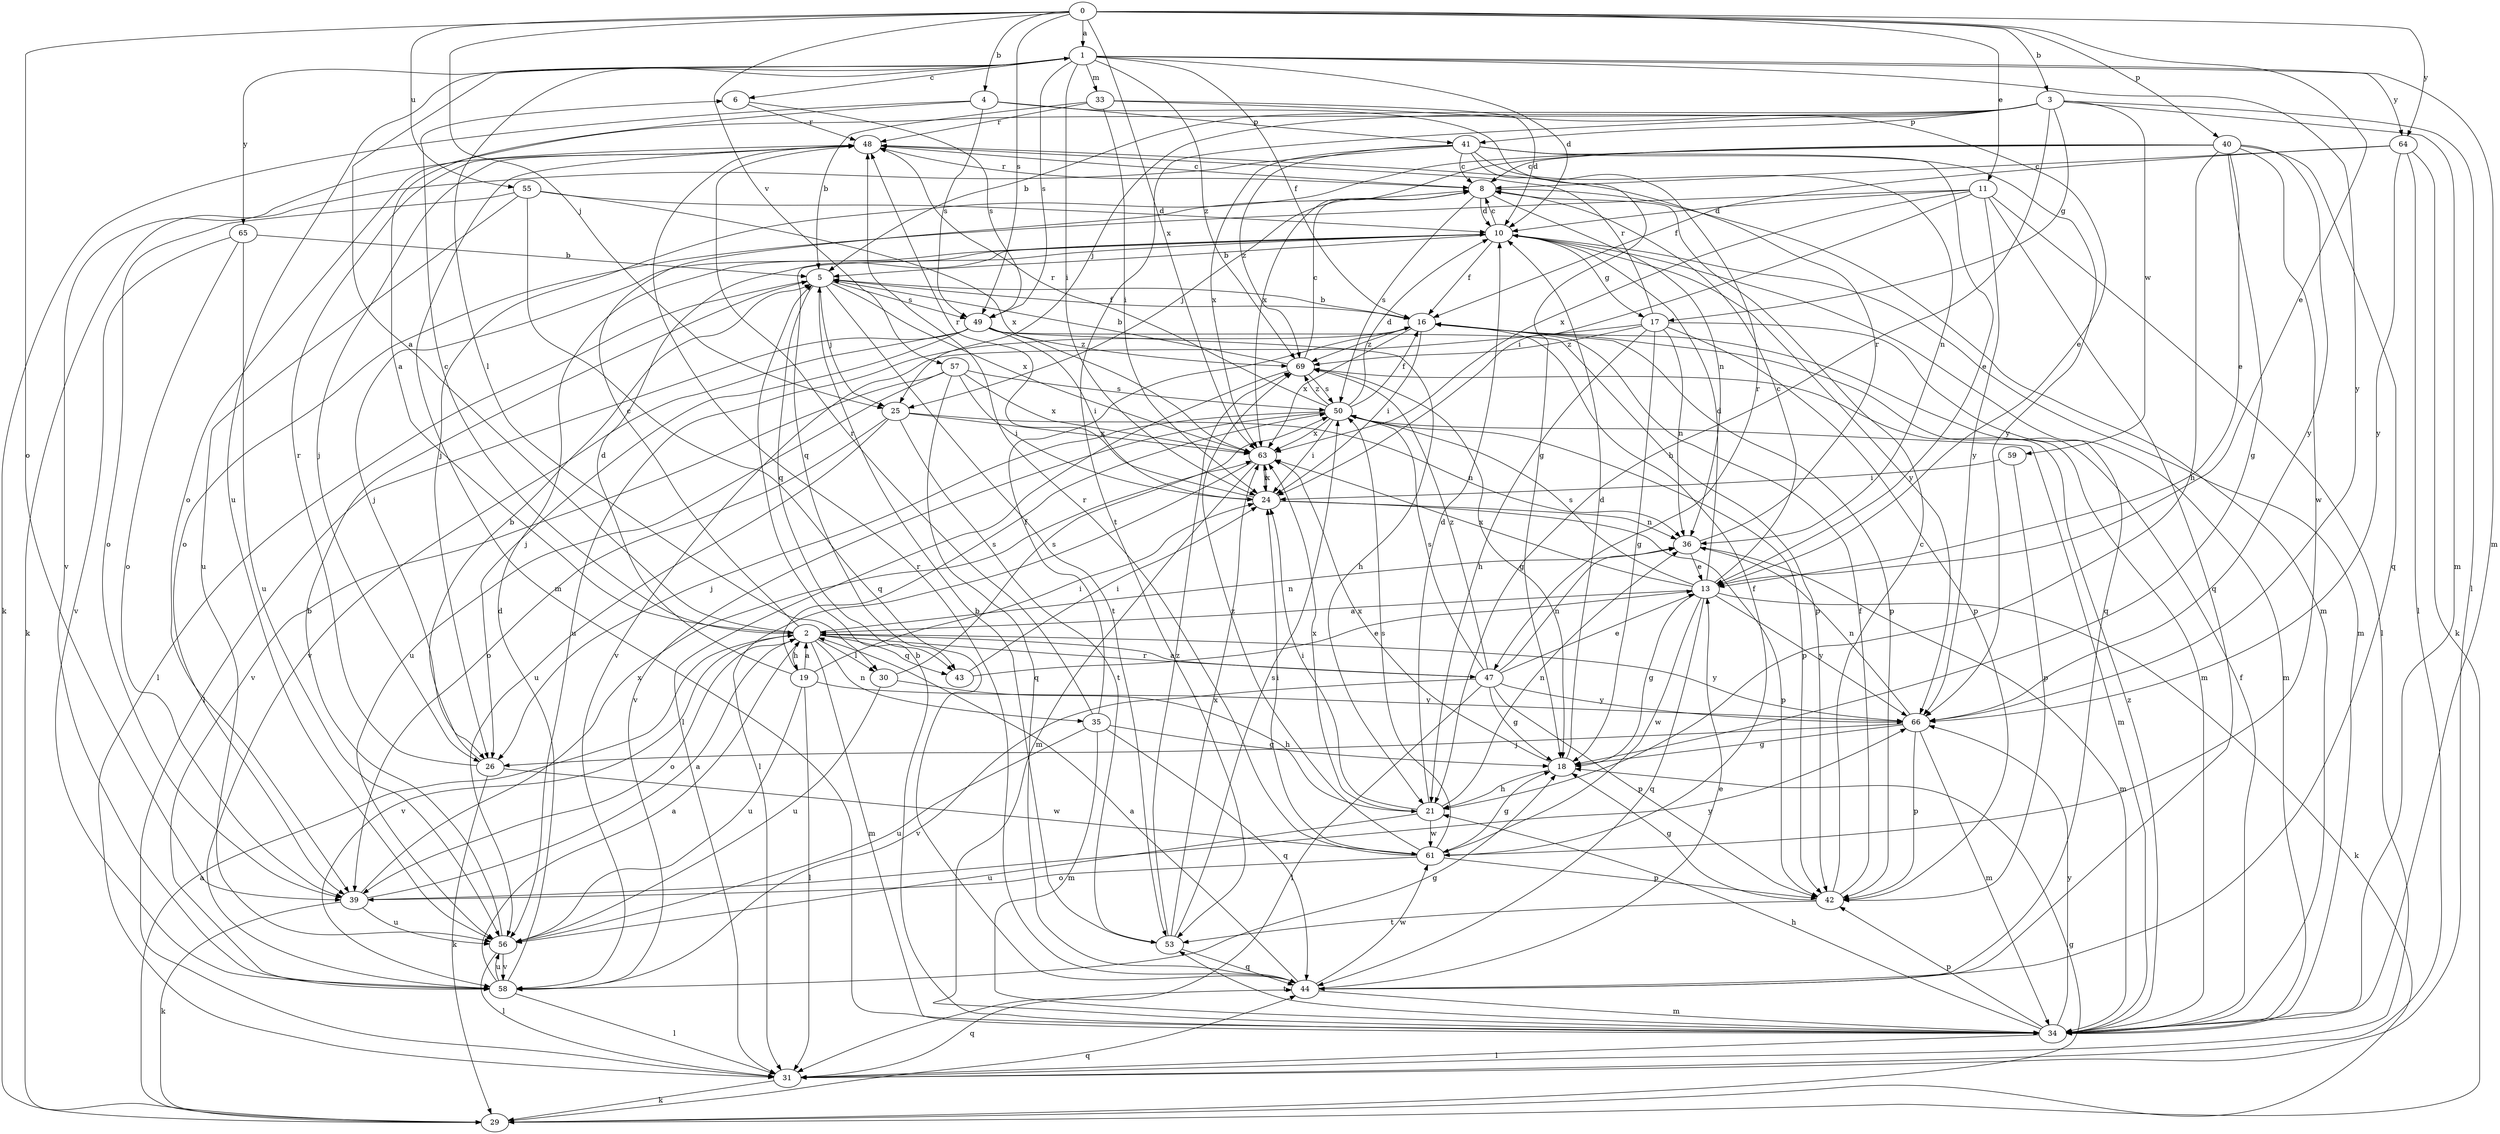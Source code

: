 strict digraph  {
0;
1;
2;
3;
4;
5;
6;
8;
10;
11;
13;
16;
17;
18;
19;
21;
24;
25;
26;
29;
30;
31;
33;
34;
35;
36;
39;
40;
41;
42;
43;
44;
47;
48;
49;
50;
53;
55;
56;
57;
58;
59;
61;
63;
64;
65;
66;
69;
0 -> 1  [label=a];
0 -> 3  [label=b];
0 -> 4  [label=b];
0 -> 11  [label=e];
0 -> 13  [label=e];
0 -> 25  [label=j];
0 -> 39  [label=o];
0 -> 40  [label=p];
0 -> 49  [label=s];
0 -> 55  [label=u];
0 -> 57  [label=v];
0 -> 63  [label=x];
0 -> 64  [label=y];
1 -> 6  [label=c];
1 -> 10  [label=d];
1 -> 16  [label=f];
1 -> 24  [label=i];
1 -> 30  [label=l];
1 -> 33  [label=m];
1 -> 34  [label=m];
1 -> 49  [label=s];
1 -> 56  [label=u];
1 -> 64  [label=y];
1 -> 65  [label=y];
1 -> 66  [label=y];
1 -> 69  [label=z];
2 -> 1  [label=a];
2 -> 6  [label=c];
2 -> 8  [label=c];
2 -> 19  [label=h];
2 -> 30  [label=l];
2 -> 34  [label=m];
2 -> 35  [label=n];
2 -> 36  [label=n];
2 -> 39  [label=o];
2 -> 43  [label=q];
2 -> 47  [label=r];
2 -> 58  [label=v];
2 -> 66  [label=y];
3 -> 5  [label=b];
3 -> 17  [label=g];
3 -> 21  [label=h];
3 -> 25  [label=j];
3 -> 31  [label=l];
3 -> 34  [label=m];
3 -> 39  [label=o];
3 -> 41  [label=p];
3 -> 53  [label=t];
3 -> 59  [label=w];
4 -> 2  [label=a];
4 -> 29  [label=k];
4 -> 41  [label=p];
4 -> 47  [label=r];
4 -> 49  [label=s];
5 -> 16  [label=f];
5 -> 25  [label=j];
5 -> 31  [label=l];
5 -> 43  [label=q];
5 -> 49  [label=s];
5 -> 53  [label=t];
5 -> 63  [label=x];
6 -> 48  [label=r];
6 -> 49  [label=s];
8 -> 10  [label=d];
8 -> 25  [label=j];
8 -> 34  [label=m];
8 -> 36  [label=n];
8 -> 48  [label=r];
8 -> 50  [label=s];
10 -> 5  [label=b];
10 -> 8  [label=c];
10 -> 16  [label=f];
10 -> 17  [label=g];
10 -> 26  [label=j];
10 -> 34  [label=m];
10 -> 43  [label=q];
10 -> 44  [label=q];
10 -> 66  [label=y];
11 -> 10  [label=d];
11 -> 24  [label=i];
11 -> 31  [label=l];
11 -> 39  [label=o];
11 -> 44  [label=q];
11 -> 63  [label=x];
11 -> 66  [label=y];
13 -> 2  [label=a];
13 -> 8  [label=c];
13 -> 10  [label=d];
13 -> 18  [label=g];
13 -> 29  [label=k];
13 -> 44  [label=q];
13 -> 50  [label=s];
13 -> 61  [label=w];
13 -> 63  [label=x];
13 -> 66  [label=y];
16 -> 5  [label=b];
16 -> 24  [label=i];
16 -> 34  [label=m];
16 -> 42  [label=p];
16 -> 56  [label=u];
16 -> 63  [label=x];
16 -> 69  [label=z];
17 -> 18  [label=g];
17 -> 21  [label=h];
17 -> 34  [label=m];
17 -> 36  [label=n];
17 -> 42  [label=p];
17 -> 48  [label=r];
17 -> 58  [label=v];
17 -> 69  [label=z];
18 -> 10  [label=d];
18 -> 21  [label=h];
18 -> 63  [label=x];
19 -> 2  [label=a];
19 -> 10  [label=d];
19 -> 24  [label=i];
19 -> 31  [label=l];
19 -> 50  [label=s];
19 -> 56  [label=u];
19 -> 66  [label=y];
21 -> 10  [label=d];
21 -> 24  [label=i];
21 -> 36  [label=n];
21 -> 56  [label=u];
21 -> 61  [label=w];
21 -> 63  [label=x];
24 -> 36  [label=n];
24 -> 42  [label=p];
24 -> 48  [label=r];
24 -> 63  [label=x];
25 -> 36  [label=n];
25 -> 39  [label=o];
25 -> 53  [label=t];
25 -> 56  [label=u];
25 -> 63  [label=x];
26 -> 5  [label=b];
26 -> 29  [label=k];
26 -> 48  [label=r];
26 -> 61  [label=w];
29 -> 2  [label=a];
29 -> 18  [label=g];
29 -> 44  [label=q];
30 -> 21  [label=h];
30 -> 50  [label=s];
30 -> 56  [label=u];
31 -> 29  [label=k];
31 -> 44  [label=q];
33 -> 5  [label=b];
33 -> 10  [label=d];
33 -> 13  [label=e];
33 -> 24  [label=i];
33 -> 48  [label=r];
34 -> 5  [label=b];
34 -> 16  [label=f];
34 -> 21  [label=h];
34 -> 31  [label=l];
34 -> 42  [label=p];
34 -> 53  [label=t];
34 -> 66  [label=y];
34 -> 69  [label=z];
35 -> 16  [label=f];
35 -> 18  [label=g];
35 -> 34  [label=m];
35 -> 44  [label=q];
35 -> 48  [label=r];
35 -> 56  [label=u];
36 -> 13  [label=e];
36 -> 34  [label=m];
36 -> 48  [label=r];
39 -> 2  [label=a];
39 -> 29  [label=k];
39 -> 56  [label=u];
39 -> 63  [label=x];
39 -> 66  [label=y];
40 -> 8  [label=c];
40 -> 13  [label=e];
40 -> 18  [label=g];
40 -> 21  [label=h];
40 -> 26  [label=j];
40 -> 44  [label=q];
40 -> 61  [label=w];
40 -> 63  [label=x];
40 -> 66  [label=y];
41 -> 8  [label=c];
41 -> 13  [label=e];
41 -> 18  [label=g];
41 -> 29  [label=k];
41 -> 36  [label=n];
41 -> 63  [label=x];
41 -> 66  [label=y];
41 -> 69  [label=z];
42 -> 8  [label=c];
42 -> 16  [label=f];
42 -> 18  [label=g];
42 -> 53  [label=t];
43 -> 13  [label=e];
43 -> 24  [label=i];
44 -> 2  [label=a];
44 -> 13  [label=e];
44 -> 34  [label=m];
44 -> 48  [label=r];
44 -> 61  [label=w];
47 -> 2  [label=a];
47 -> 13  [label=e];
47 -> 18  [label=g];
47 -> 31  [label=l];
47 -> 36  [label=n];
47 -> 42  [label=p];
47 -> 50  [label=s];
47 -> 58  [label=v];
47 -> 66  [label=y];
47 -> 69  [label=z];
48 -> 8  [label=c];
48 -> 26  [label=j];
48 -> 34  [label=m];
48 -> 58  [label=v];
49 -> 21  [label=h];
49 -> 24  [label=i];
49 -> 26  [label=j];
49 -> 31  [label=l];
49 -> 42  [label=p];
49 -> 58  [label=v];
49 -> 69  [label=z];
50 -> 10  [label=d];
50 -> 16  [label=f];
50 -> 24  [label=i];
50 -> 26  [label=j];
50 -> 34  [label=m];
50 -> 42  [label=p];
50 -> 48  [label=r];
50 -> 58  [label=v];
50 -> 63  [label=x];
50 -> 69  [label=z];
53 -> 5  [label=b];
53 -> 44  [label=q];
53 -> 50  [label=s];
53 -> 63  [label=x];
53 -> 69  [label=z];
55 -> 10  [label=d];
55 -> 39  [label=o];
55 -> 44  [label=q];
55 -> 56  [label=u];
55 -> 63  [label=x];
56 -> 5  [label=b];
56 -> 31  [label=l];
56 -> 58  [label=v];
57 -> 24  [label=i];
57 -> 44  [label=q];
57 -> 50  [label=s];
57 -> 56  [label=u];
57 -> 58  [label=v];
57 -> 63  [label=x];
58 -> 2  [label=a];
58 -> 10  [label=d];
58 -> 18  [label=g];
58 -> 31  [label=l];
58 -> 56  [label=u];
59 -> 24  [label=i];
59 -> 42  [label=p];
61 -> 16  [label=f];
61 -> 18  [label=g];
61 -> 24  [label=i];
61 -> 39  [label=o];
61 -> 42  [label=p];
61 -> 48  [label=r];
61 -> 50  [label=s];
61 -> 69  [label=z];
63 -> 24  [label=i];
63 -> 31  [label=l];
63 -> 34  [label=m];
64 -> 8  [label=c];
64 -> 16  [label=f];
64 -> 29  [label=k];
64 -> 31  [label=l];
64 -> 66  [label=y];
65 -> 5  [label=b];
65 -> 39  [label=o];
65 -> 56  [label=u];
65 -> 58  [label=v];
66 -> 18  [label=g];
66 -> 26  [label=j];
66 -> 34  [label=m];
66 -> 36  [label=n];
66 -> 42  [label=p];
69 -> 5  [label=b];
69 -> 8  [label=c];
69 -> 18  [label=g];
69 -> 31  [label=l];
69 -> 50  [label=s];
}

